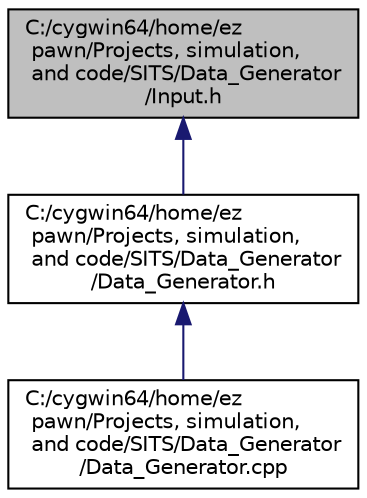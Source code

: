 digraph "C:/cygwin64/home/ez pawn/Projects, simulation, and code/SITS/Data_Generator/Input.h"
{
  edge [fontname="Helvetica",fontsize="10",labelfontname="Helvetica",labelfontsize="10"];
  node [fontname="Helvetica",fontsize="10",shape=record];
  Node9 [label="C:/cygwin64/home/ez\l pawn/Projects, simulation,\l and code/SITS/Data_Generator\l/Input.h",height=0.2,width=0.4,color="black", fillcolor="grey75", style="filled", fontcolor="black"];
  Node9 -> Node10 [dir="back",color="midnightblue",fontsize="10",style="solid",fontname="Helvetica"];
  Node10 [label="C:/cygwin64/home/ez\l pawn/Projects, simulation,\l and code/SITS/Data_Generator\l/Data_Generator.h",height=0.2,width=0.4,color="black", fillcolor="white", style="filled",URL="$_data___generator_8h.html"];
  Node10 -> Node11 [dir="back",color="midnightblue",fontsize="10",style="solid",fontname="Helvetica"];
  Node11 [label="C:/cygwin64/home/ez\l pawn/Projects, simulation,\l and code/SITS/Data_Generator\l/Data_Generator.cpp",height=0.2,width=0.4,color="black", fillcolor="white", style="filled",URL="$_data___generator_8cpp.html"];
}
